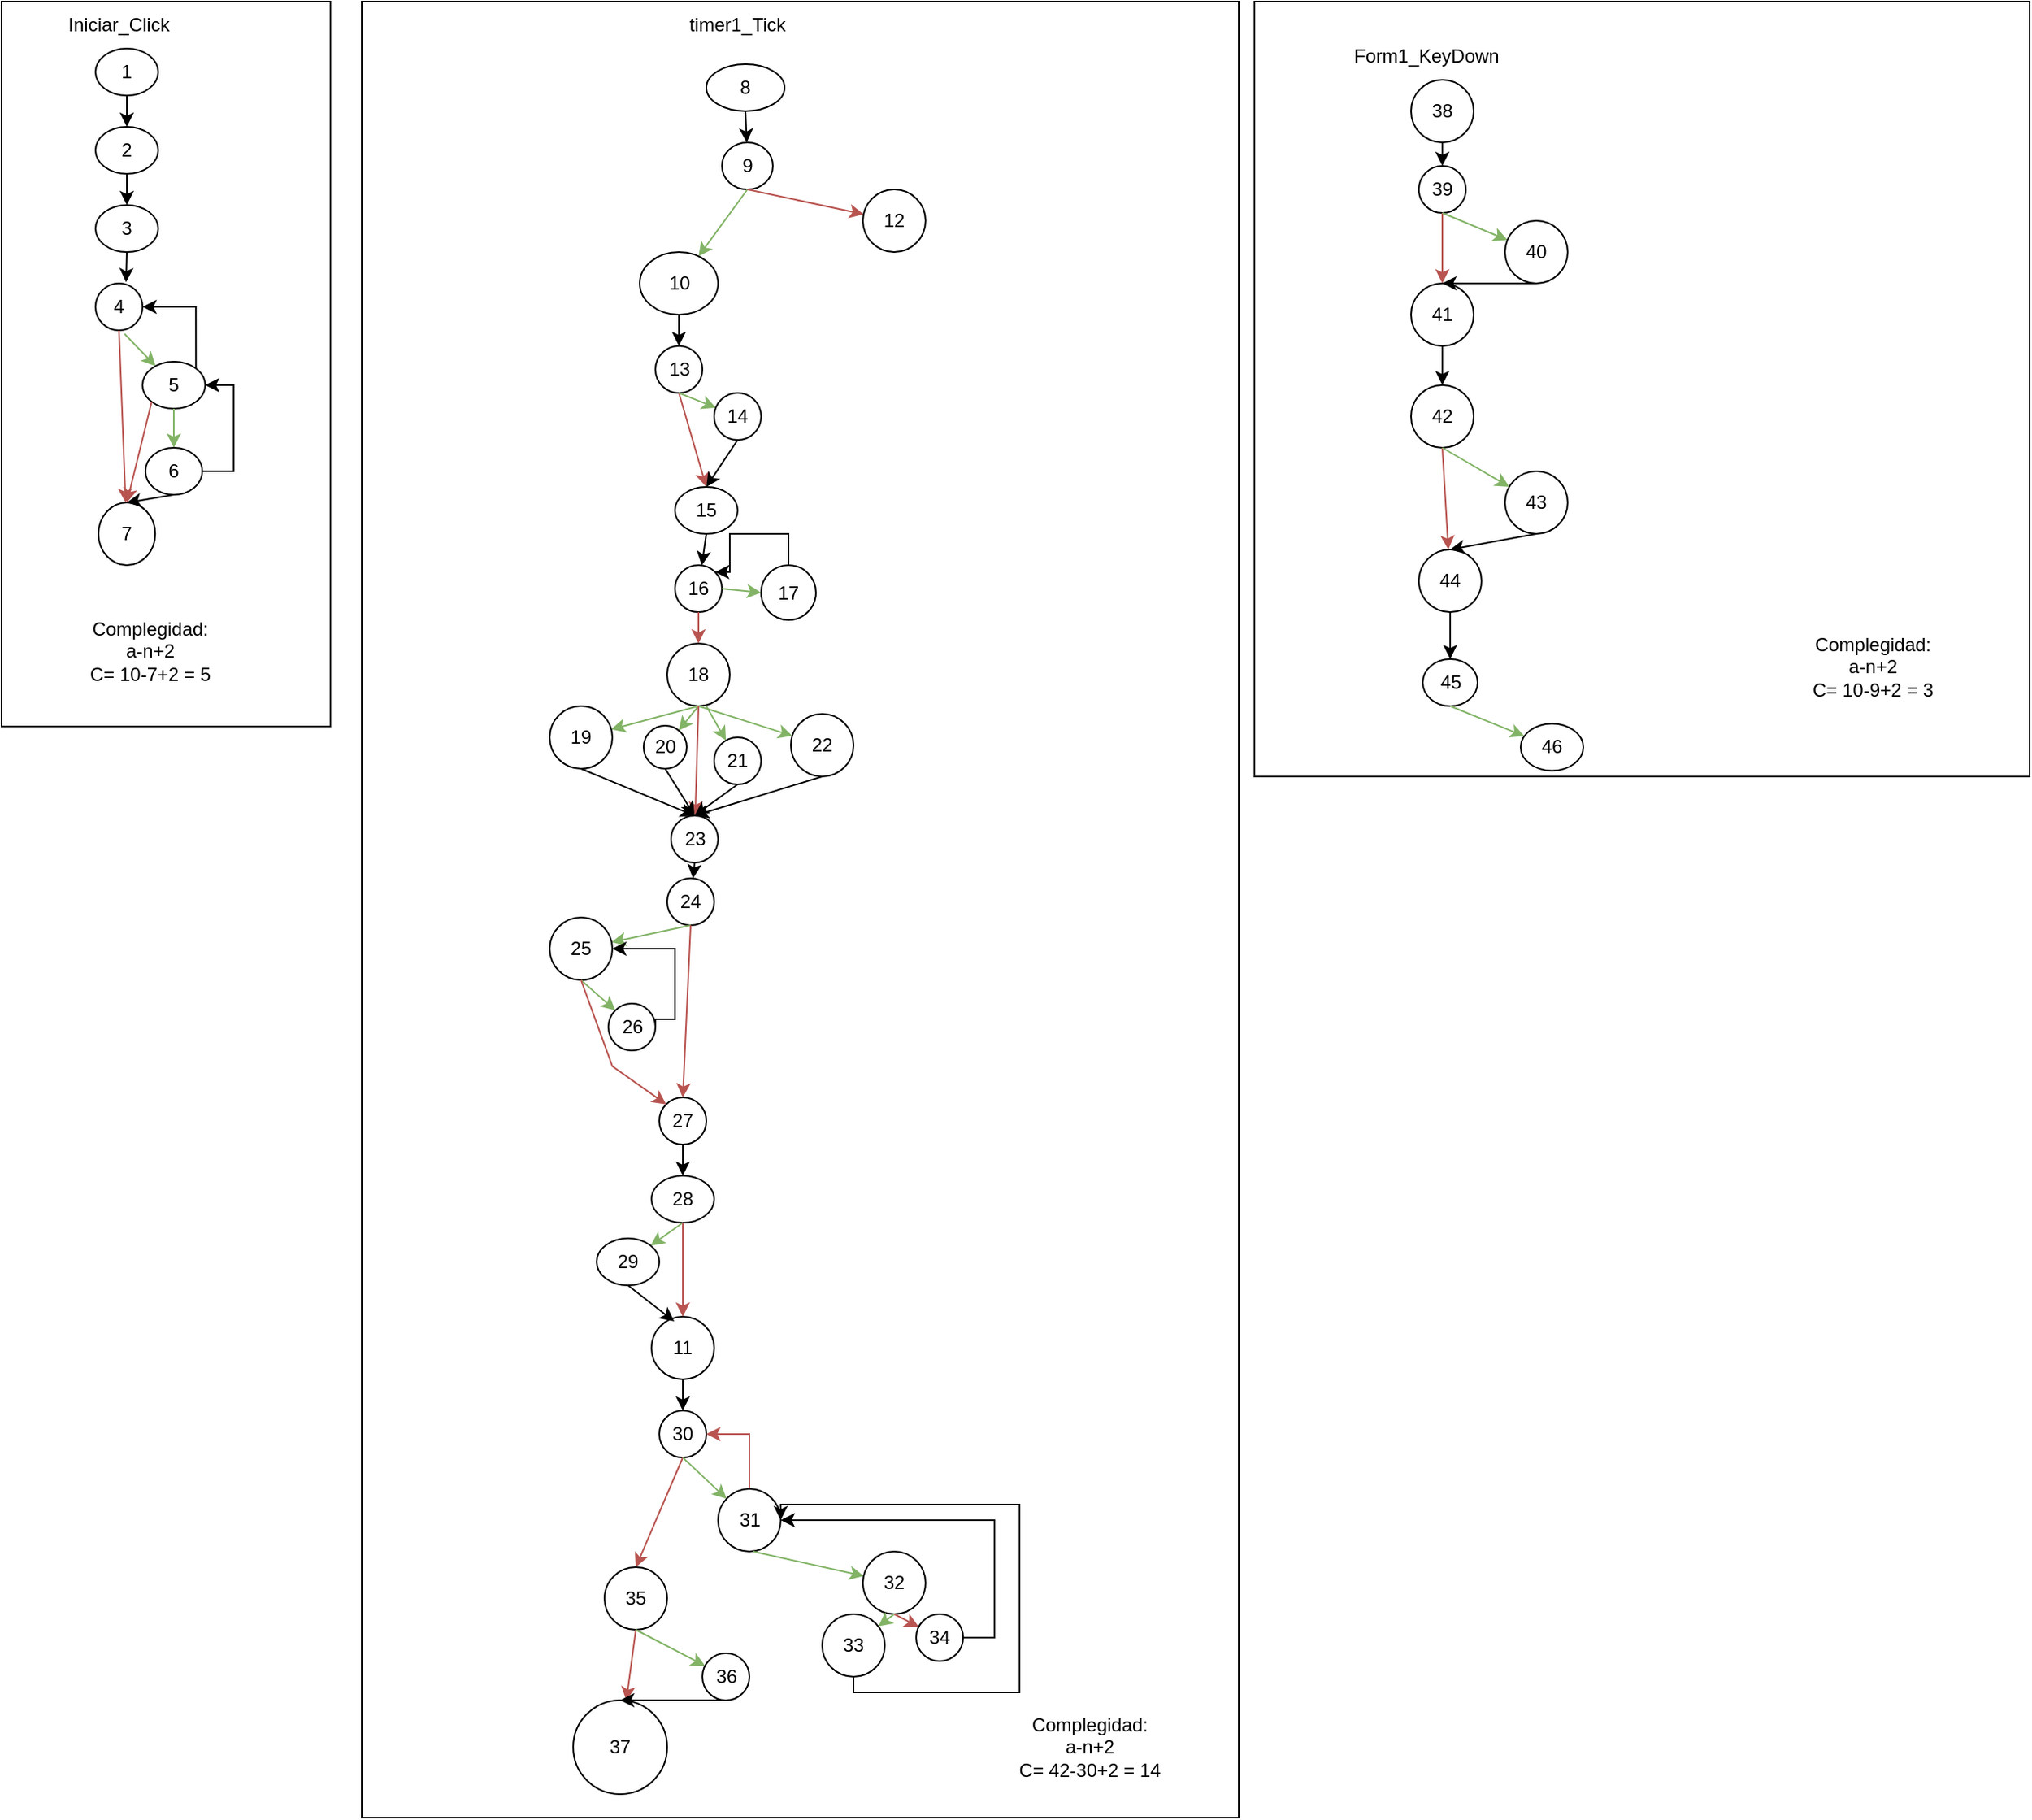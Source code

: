 <mxfile version="20.8.8" type="github">
  <diagram id="sOeS8DgzQ2jSGFCMxUWe" name="Página-1">
    <mxGraphModel dx="1206" dy="657" grid="1" gridSize="10" guides="1" tooltips="1" connect="1" arrows="1" fold="1" page="1" pageScale="1" pageWidth="827" pageHeight="1169" math="0" shadow="0">
      <root>
        <mxCell id="0" />
        <mxCell id="1" parent="0" />
        <mxCell id="oOxbEUBOLgcqu0SfMGmF-7" value="" style="rounded=0;whiteSpace=wrap;html=1;" vertex="1" parent="1">
          <mxGeometry width="210" height="463" as="geometry" />
        </mxCell>
        <mxCell id="oOxbEUBOLgcqu0SfMGmF-3" value="" style="rounded=0;whiteSpace=wrap;html=1;" vertex="1" parent="1">
          <mxGeometry x="230" width="560" height="1160" as="geometry" />
        </mxCell>
        <mxCell id="oOxbEUBOLgcqu0SfMGmF-1" value="" style="whiteSpace=wrap;html=1;aspect=fixed;" vertex="1" parent="1">
          <mxGeometry x="800" width="495" height="495" as="geometry" />
        </mxCell>
        <mxCell id="T_DszcgmYU0aFU_YQR63-1" value="1" style="ellipse;whiteSpace=wrap;html=1;" parent="1" vertex="1">
          <mxGeometry x="60" y="30" width="40" height="30" as="geometry" />
        </mxCell>
        <mxCell id="T_DszcgmYU0aFU_YQR63-2" value="" style="endArrow=classic;html=1;rounded=0;exitX=0.5;exitY=1;exitDx=0;exitDy=0;" parent="1" source="T_DszcgmYU0aFU_YQR63-1" target="T_DszcgmYU0aFU_YQR63-3" edge="1">
          <mxGeometry width="50" height="50" relative="1" as="geometry">
            <mxPoint x="100" y="420" as="sourcePoint" />
            <mxPoint x="110" y="170" as="targetPoint" />
          </mxGeometry>
        </mxCell>
        <mxCell id="T_DszcgmYU0aFU_YQR63-3" value="2" style="ellipse;whiteSpace=wrap;html=1;" parent="1" vertex="1">
          <mxGeometry x="60" y="80" width="40" height="30" as="geometry" />
        </mxCell>
        <mxCell id="T_DszcgmYU0aFU_YQR63-4" value="" style="endArrow=classic;html=1;rounded=0;exitX=0.5;exitY=1;exitDx=0;exitDy=0;" parent="1" source="T_DszcgmYU0aFU_YQR63-3" target="T_DszcgmYU0aFU_YQR63-5" edge="1">
          <mxGeometry width="50" height="50" relative="1" as="geometry">
            <mxPoint x="100" y="420" as="sourcePoint" />
            <mxPoint x="110" y="260" as="targetPoint" />
          </mxGeometry>
        </mxCell>
        <mxCell id="T_DszcgmYU0aFU_YQR63-5" value="3" style="ellipse;whiteSpace=wrap;html=1;" parent="1" vertex="1">
          <mxGeometry x="60" y="130" width="40" height="30" as="geometry" />
        </mxCell>
        <mxCell id="T_DszcgmYU0aFU_YQR63-6" value="" style="endArrow=classic;html=1;rounded=0;exitX=0.5;exitY=1;exitDx=0;exitDy=0;entryX=0.65;entryY=-0.025;entryDx=0;entryDy=0;entryPerimeter=0;" parent="1" source="T_DszcgmYU0aFU_YQR63-5" target="T_DszcgmYU0aFU_YQR63-9" edge="1">
          <mxGeometry width="50" height="50" relative="1" as="geometry">
            <mxPoint x="100" y="420" as="sourcePoint" />
            <mxPoint x="85.166" y="260.09" as="targetPoint" />
          </mxGeometry>
        </mxCell>
        <mxCell id="T_DszcgmYU0aFU_YQR63-9" value="4" style="ellipse;whiteSpace=wrap;html=1;" parent="1" vertex="1">
          <mxGeometry x="60" y="180" width="30" height="30" as="geometry" />
        </mxCell>
        <mxCell id="T_DszcgmYU0aFU_YQR63-10" value="" style="endArrow=classic;html=1;rounded=0;exitX=0.5;exitY=1;exitDx=0;exitDy=0;fillColor=#f8cecc;strokeColor=#b85450;" parent="1" source="T_DszcgmYU0aFU_YQR63-9" target="T_DszcgmYU0aFU_YQR63-17" edge="1">
          <mxGeometry width="50" height="50" relative="1" as="geometry">
            <mxPoint x="100" y="350" as="sourcePoint" />
            <mxPoint x="60" y="390" as="targetPoint" />
          </mxGeometry>
        </mxCell>
        <mxCell id="T_DszcgmYU0aFU_YQR63-11" value="" style="endArrow=classic;html=1;rounded=0;exitX=0.617;exitY=1.075;exitDx=0;exitDy=0;exitPerimeter=0;fillColor=#d5e8d4;strokeColor=#82b366;" parent="1" source="T_DszcgmYU0aFU_YQR63-9" target="T_DszcgmYU0aFU_YQR63-12" edge="1">
          <mxGeometry width="50" height="50" relative="1" as="geometry">
            <mxPoint x="100" y="350" as="sourcePoint" />
            <mxPoint x="110" y="310" as="targetPoint" />
          </mxGeometry>
        </mxCell>
        <mxCell id="T_DszcgmYU0aFU_YQR63-14" style="edgeStyle=orthogonalEdgeStyle;rounded=0;orthogonalLoop=1;jettySize=auto;html=1;exitX=1;exitY=0;exitDx=0;exitDy=0;entryX=1;entryY=0.5;entryDx=0;entryDy=0;" parent="1" source="T_DszcgmYU0aFU_YQR63-12" target="T_DszcgmYU0aFU_YQR63-9" edge="1">
          <mxGeometry relative="1" as="geometry" />
        </mxCell>
        <mxCell id="T_DszcgmYU0aFU_YQR63-12" value="5" style="ellipse;whiteSpace=wrap;html=1;" parent="1" vertex="1">
          <mxGeometry x="90" y="230" width="40" height="30" as="geometry" />
        </mxCell>
        <mxCell id="T_DszcgmYU0aFU_YQR63-15" value="" style="endArrow=classic;html=1;rounded=0;exitX=0.5;exitY=1;exitDx=0;exitDy=0;fillColor=#d5e8d4;strokeColor=#82b366;" parent="1" source="T_DszcgmYU0aFU_YQR63-12" target="T_DszcgmYU0aFU_YQR63-16" edge="1">
          <mxGeometry width="50" height="50" relative="1" as="geometry">
            <mxPoint x="100" y="350" as="sourcePoint" />
            <mxPoint x="115" y="360" as="targetPoint" />
          </mxGeometry>
        </mxCell>
        <mxCell id="T_DszcgmYU0aFU_YQR63-19" style="edgeStyle=orthogonalEdgeStyle;rounded=0;orthogonalLoop=1;jettySize=auto;html=1;exitX=1;exitY=0.5;exitDx=0;exitDy=0;entryX=1;entryY=0.5;entryDx=0;entryDy=0;" parent="1" source="T_DszcgmYU0aFU_YQR63-16" target="T_DszcgmYU0aFU_YQR63-12" edge="1">
          <mxGeometry relative="1" as="geometry" />
        </mxCell>
        <mxCell id="T_DszcgmYU0aFU_YQR63-16" value="6" style="ellipse;whiteSpace=wrap;html=1;" parent="1" vertex="1">
          <mxGeometry x="91.88" y="285" width="36.25" height="30" as="geometry" />
        </mxCell>
        <mxCell id="T_DszcgmYU0aFU_YQR63-17" value="7" style="ellipse;whiteSpace=wrap;html=1;" parent="1" vertex="1">
          <mxGeometry x="61.88" y="320" width="36.25" height="40" as="geometry" />
        </mxCell>
        <mxCell id="T_DszcgmYU0aFU_YQR63-18" value="" style="endArrow=classic;html=1;rounded=0;exitX=0.5;exitY=1;exitDx=0;exitDy=0;entryX=0.5;entryY=0;entryDx=0;entryDy=0;" parent="1" source="T_DszcgmYU0aFU_YQR63-16" target="T_DszcgmYU0aFU_YQR63-17" edge="1">
          <mxGeometry width="50" height="50" relative="1" as="geometry">
            <mxPoint x="100" y="350" as="sourcePoint" />
            <mxPoint x="150" y="300" as="targetPoint" />
          </mxGeometry>
        </mxCell>
        <mxCell id="T_DszcgmYU0aFU_YQR63-20" value="" style="endArrow=classic;html=1;rounded=0;exitX=0;exitY=1;exitDx=0;exitDy=0;entryX=0.5;entryY=0;entryDx=0;entryDy=0;fillColor=#f8cecc;strokeColor=#b85450;" parent="1" source="T_DszcgmYU0aFU_YQR63-12" target="T_DszcgmYU0aFU_YQR63-17" edge="1">
          <mxGeometry width="50" height="50" relative="1" as="geometry">
            <mxPoint x="100" y="350" as="sourcePoint" />
            <mxPoint x="150" y="300" as="targetPoint" />
          </mxGeometry>
        </mxCell>
        <mxCell id="T_DszcgmYU0aFU_YQR63-21" value="8" style="ellipse;whiteSpace=wrap;html=1;" parent="1" vertex="1">
          <mxGeometry x="450" y="40" width="50" height="30" as="geometry" />
        </mxCell>
        <mxCell id="T_DszcgmYU0aFU_YQR63-23" value="" style="endArrow=classic;html=1;rounded=0;exitX=0.5;exitY=1;exitDx=0;exitDy=0;" parent="1" source="T_DszcgmYU0aFU_YQR63-21" target="T_DszcgmYU0aFU_YQR63-24" edge="1">
          <mxGeometry width="50" height="50" relative="1" as="geometry">
            <mxPoint x="540" y="300" as="sourcePoint" />
            <mxPoint x="475" y="120" as="targetPoint" />
          </mxGeometry>
        </mxCell>
        <mxCell id="T_DszcgmYU0aFU_YQR63-24" value="9" style="ellipse;whiteSpace=wrap;html=1;" parent="1" vertex="1">
          <mxGeometry x="460" y="90" width="32.5" height="30" as="geometry" />
        </mxCell>
        <mxCell id="T_DszcgmYU0aFU_YQR63-25" value="" style="endArrow=classic;html=1;rounded=0;exitX=0.5;exitY=1;exitDx=0;exitDy=0;fillColor=#d5e8d4;strokeColor=#82b366;" parent="1" source="T_DszcgmYU0aFU_YQR63-24" target="T_DszcgmYU0aFU_YQR63-26" edge="1">
          <mxGeometry width="50" height="50" relative="1" as="geometry">
            <mxPoint x="540" y="300" as="sourcePoint" />
            <mxPoint x="440" y="140" as="targetPoint" />
          </mxGeometry>
        </mxCell>
        <mxCell id="T_DszcgmYU0aFU_YQR63-26" value="10" style="ellipse;whiteSpace=wrap;html=1;" parent="1" vertex="1">
          <mxGeometry x="407.5" y="160" width="50" height="40" as="geometry" />
        </mxCell>
        <mxCell id="T_DszcgmYU0aFU_YQR63-28" value="" style="endArrow=classic;html=1;rounded=0;exitX=0.5;exitY=1;exitDx=0;exitDy=0;fillColor=#f8cecc;strokeColor=#b85450;" parent="1" source="T_DszcgmYU0aFU_YQR63-24" target="T_DszcgmYU0aFU_YQR63-29" edge="1">
          <mxGeometry width="50" height="50" relative="1" as="geometry">
            <mxPoint x="470" y="120" as="sourcePoint" />
            <mxPoint x="500" y="150" as="targetPoint" />
          </mxGeometry>
        </mxCell>
        <mxCell id="T_DszcgmYU0aFU_YQR63-29" value="12" style="ellipse;whiteSpace=wrap;html=1;" parent="1" vertex="1">
          <mxGeometry x="550" y="120" width="40" height="40" as="geometry" />
        </mxCell>
        <mxCell id="T_DszcgmYU0aFU_YQR63-31" value="11" style="ellipse;whiteSpace=wrap;html=1;" parent="1" vertex="1">
          <mxGeometry x="415" y="840" width="40" height="40" as="geometry" />
        </mxCell>
        <mxCell id="T_DszcgmYU0aFU_YQR63-32" value="Iniciar_Click" style="text;html=1;strokeColor=none;fillColor=none;align=center;verticalAlign=middle;whiteSpace=wrap;rounded=0;" parent="1" vertex="1">
          <mxGeometry x="45" width="60" height="30" as="geometry" />
        </mxCell>
        <mxCell id="T_DszcgmYU0aFU_YQR63-33" value="timer1_Tick" style="text;html=1;strokeColor=none;fillColor=none;align=center;verticalAlign=middle;whiteSpace=wrap;rounded=0;" parent="1" vertex="1">
          <mxGeometry x="440" width="60" height="30" as="geometry" />
        </mxCell>
        <mxCell id="T_DszcgmYU0aFU_YQR63-34" value="Form1_KeyDown" style="text;html=1;strokeColor=none;fillColor=none;align=center;verticalAlign=middle;whiteSpace=wrap;rounded=0;" parent="1" vertex="1">
          <mxGeometry x="880" y="20" width="60" height="30" as="geometry" />
        </mxCell>
        <mxCell id="T_DszcgmYU0aFU_YQR63-35" value="" style="endArrow=classic;html=1;rounded=0;exitX=0.5;exitY=1;exitDx=0;exitDy=0;" parent="1" source="T_DszcgmYU0aFU_YQR63-26" target="T_DszcgmYU0aFU_YQR63-36" edge="1">
          <mxGeometry width="50" height="50" relative="1" as="geometry">
            <mxPoint x="540" y="300" as="sourcePoint" />
            <mxPoint x="433" y="240" as="targetPoint" />
          </mxGeometry>
        </mxCell>
        <mxCell id="T_DszcgmYU0aFU_YQR63-36" value="13" style="ellipse;whiteSpace=wrap;html=1;aspect=fixed;" parent="1" vertex="1">
          <mxGeometry x="417.5" y="220" width="30" height="30" as="geometry" />
        </mxCell>
        <mxCell id="T_DszcgmYU0aFU_YQR63-37" value="" style="endArrow=classic;html=1;rounded=0;exitX=0.5;exitY=1;exitDx=0;exitDy=0;entryX=0.5;entryY=0;entryDx=0;entryDy=0;fillColor=#f8cecc;strokeColor=#b85450;" parent="1" source="T_DszcgmYU0aFU_YQR63-36" target="T_DszcgmYU0aFU_YQR63-40" edge="1">
          <mxGeometry width="50" height="50" relative="1" as="geometry">
            <mxPoint x="540" y="300" as="sourcePoint" />
            <mxPoint x="433" y="300" as="targetPoint" />
          </mxGeometry>
        </mxCell>
        <mxCell id="T_DszcgmYU0aFU_YQR63-38" value="" style="endArrow=classic;html=1;rounded=0;exitX=0.5;exitY=1;exitDx=0;exitDy=0;fillColor=#d5e8d4;strokeColor=#82b366;" parent="1" source="T_DszcgmYU0aFU_YQR63-36" target="T_DszcgmYU0aFU_YQR63-39" edge="1">
          <mxGeometry width="50" height="50" relative="1" as="geometry">
            <mxPoint x="540" y="300" as="sourcePoint" />
            <mxPoint x="470" y="270" as="targetPoint" />
          </mxGeometry>
        </mxCell>
        <mxCell id="T_DszcgmYU0aFU_YQR63-39" value="14" style="ellipse;whiteSpace=wrap;html=1;aspect=fixed;" parent="1" vertex="1">
          <mxGeometry x="455" y="250" width="30" height="30" as="geometry" />
        </mxCell>
        <mxCell id="T_DszcgmYU0aFU_YQR63-40" value="15&lt;br&gt;" style="ellipse;whiteSpace=wrap;html=1;" parent="1" vertex="1">
          <mxGeometry x="430" y="310" width="40" height="30" as="geometry" />
        </mxCell>
        <mxCell id="T_DszcgmYU0aFU_YQR63-41" value="" style="endArrow=classic;html=1;rounded=0;exitX=0.5;exitY=1;exitDx=0;exitDy=0;entryX=0.5;entryY=0;entryDx=0;entryDy=0;" parent="1" source="T_DszcgmYU0aFU_YQR63-39" target="T_DszcgmYU0aFU_YQR63-40" edge="1">
          <mxGeometry width="50" height="50" relative="1" as="geometry">
            <mxPoint x="540" y="290" as="sourcePoint" />
            <mxPoint x="590" y="240" as="targetPoint" />
          </mxGeometry>
        </mxCell>
        <mxCell id="T_DszcgmYU0aFU_YQR63-42" value="" style="endArrow=classic;html=1;rounded=0;exitX=0.5;exitY=1;exitDx=0;exitDy=0;" parent="1" source="T_DszcgmYU0aFU_YQR63-40" target="T_DszcgmYU0aFU_YQR63-43" edge="1">
          <mxGeometry width="50" height="50" relative="1" as="geometry">
            <mxPoint x="540" y="290" as="sourcePoint" />
            <mxPoint x="450" y="360" as="targetPoint" />
          </mxGeometry>
        </mxCell>
        <mxCell id="T_DszcgmYU0aFU_YQR63-43" value="16" style="ellipse;whiteSpace=wrap;html=1;aspect=fixed;" parent="1" vertex="1">
          <mxGeometry x="430" y="360" width="30" height="30" as="geometry" />
        </mxCell>
        <mxCell id="T_DszcgmYU0aFU_YQR63-46" style="edgeStyle=orthogonalEdgeStyle;rounded=0;orthogonalLoop=1;jettySize=auto;html=1;exitX=0.5;exitY=0;exitDx=0;exitDy=0;entryX=1;entryY=0;entryDx=0;entryDy=0;" parent="1" source="T_DszcgmYU0aFU_YQR63-44" target="T_DszcgmYU0aFU_YQR63-43" edge="1">
          <mxGeometry relative="1" as="geometry" />
        </mxCell>
        <mxCell id="T_DszcgmYU0aFU_YQR63-44" value="17&lt;br&gt;" style="ellipse;whiteSpace=wrap;html=1;aspect=fixed;" parent="1" vertex="1">
          <mxGeometry x="485" y="360" width="35" height="35" as="geometry" />
        </mxCell>
        <mxCell id="T_DszcgmYU0aFU_YQR63-45" value="" style="endArrow=classic;html=1;rounded=0;exitX=1;exitY=0.5;exitDx=0;exitDy=0;entryX=0;entryY=0.5;entryDx=0;entryDy=0;fillColor=#d5e8d4;strokeColor=#82b366;" parent="1" source="T_DszcgmYU0aFU_YQR63-43" target="T_DszcgmYU0aFU_YQR63-44" edge="1">
          <mxGeometry width="50" height="50" relative="1" as="geometry">
            <mxPoint x="540" y="280" as="sourcePoint" />
            <mxPoint x="590" y="230" as="targetPoint" />
          </mxGeometry>
        </mxCell>
        <mxCell id="T_DszcgmYU0aFU_YQR63-47" value="18&lt;br&gt;" style="ellipse;whiteSpace=wrap;html=1;aspect=fixed;" parent="1" vertex="1">
          <mxGeometry x="425" y="410" width="40" height="40" as="geometry" />
        </mxCell>
        <mxCell id="T_DszcgmYU0aFU_YQR63-48" value="" style="endArrow=classic;html=1;rounded=0;exitX=0.5;exitY=1;exitDx=0;exitDy=0;entryX=0.5;entryY=0;entryDx=0;entryDy=0;fillColor=#f8cecc;strokeColor=#b85450;" parent="1" source="T_DszcgmYU0aFU_YQR63-43" target="T_DszcgmYU0aFU_YQR63-47" edge="1">
          <mxGeometry width="50" height="50" relative="1" as="geometry">
            <mxPoint x="540" y="280" as="sourcePoint" />
            <mxPoint x="590" y="230" as="targetPoint" />
          </mxGeometry>
        </mxCell>
        <mxCell id="T_DszcgmYU0aFU_YQR63-49" value="" style="endArrow=classic;html=1;rounded=0;exitX=0.5;exitY=1;exitDx=0;exitDy=0;fillColor=#d5e8d4;strokeColor=#82b366;" parent="1" source="T_DszcgmYU0aFU_YQR63-47" target="T_DszcgmYU0aFU_YQR63-50" edge="1">
          <mxGeometry width="50" height="50" relative="1" as="geometry">
            <mxPoint x="540" y="390" as="sourcePoint" />
            <mxPoint x="390" y="470" as="targetPoint" />
          </mxGeometry>
        </mxCell>
        <mxCell id="T_DszcgmYU0aFU_YQR63-50" value="19" style="ellipse;whiteSpace=wrap;html=1;aspect=fixed;" parent="1" vertex="1">
          <mxGeometry x="350" y="450" width="40" height="40" as="geometry" />
        </mxCell>
        <mxCell id="T_DszcgmYU0aFU_YQR63-51" value="" style="endArrow=classic;html=1;rounded=0;exitX=0.5;exitY=1;exitDx=0;exitDy=0;fillColor=#d5e8d4;strokeColor=#82b366;" parent="1" source="T_DszcgmYU0aFU_YQR63-47" target="T_DszcgmYU0aFU_YQR63-52" edge="1">
          <mxGeometry width="50" height="50" relative="1" as="geometry">
            <mxPoint x="540" y="390" as="sourcePoint" />
            <mxPoint x="440" y="470" as="targetPoint" />
          </mxGeometry>
        </mxCell>
        <mxCell id="T_DszcgmYU0aFU_YQR63-52" value="20" style="ellipse;whiteSpace=wrap;html=1;aspect=fixed;" parent="1" vertex="1">
          <mxGeometry x="410" y="462.5" width="27.5" height="27.5" as="geometry" />
        </mxCell>
        <mxCell id="T_DszcgmYU0aFU_YQR63-53" value="" style="endArrow=classic;html=1;rounded=0;fillColor=#d5e8d4;strokeColor=#82b366;" parent="1" target="T_DszcgmYU0aFU_YQR63-54" edge="1">
          <mxGeometry width="50" height="50" relative="1" as="geometry">
            <mxPoint x="450" y="450" as="sourcePoint" />
            <mxPoint x="490" y="470" as="targetPoint" />
          </mxGeometry>
        </mxCell>
        <mxCell id="T_DszcgmYU0aFU_YQR63-54" value="21" style="ellipse;whiteSpace=wrap;html=1;aspect=fixed;" parent="1" vertex="1">
          <mxGeometry x="455" y="470" width="30" height="30" as="geometry" />
        </mxCell>
        <mxCell id="T_DszcgmYU0aFU_YQR63-55" value="" style="endArrow=classic;html=1;rounded=0;exitX=0.5;exitY=1;exitDx=0;exitDy=0;fillColor=#d5e8d4;strokeColor=#82b366;" parent="1" source="T_DszcgmYU0aFU_YQR63-47" target="T_DszcgmYU0aFU_YQR63-56" edge="1">
          <mxGeometry width="50" height="50" relative="1" as="geometry">
            <mxPoint x="540" y="390" as="sourcePoint" />
            <mxPoint x="540" y="460" as="targetPoint" />
          </mxGeometry>
        </mxCell>
        <mxCell id="T_DszcgmYU0aFU_YQR63-56" value="22" style="ellipse;whiteSpace=wrap;html=1;aspect=fixed;" parent="1" vertex="1">
          <mxGeometry x="504" y="455" width="40" height="40" as="geometry" />
        </mxCell>
        <mxCell id="T_DszcgmYU0aFU_YQR63-57" value="" style="endArrow=classic;html=1;rounded=0;exitX=0.5;exitY=1;exitDx=0;exitDy=0;fillColor=#f8cecc;strokeColor=#b85450;" parent="1" source="T_DszcgmYU0aFU_YQR63-47" target="T_DszcgmYU0aFU_YQR63-58" edge="1">
          <mxGeometry width="50" height="50" relative="1" as="geometry">
            <mxPoint x="540" y="390" as="sourcePoint" />
            <mxPoint x="445" y="540" as="targetPoint" />
          </mxGeometry>
        </mxCell>
        <mxCell id="T_DszcgmYU0aFU_YQR63-58" value="23" style="ellipse;whiteSpace=wrap;html=1;aspect=fixed;" parent="1" vertex="1">
          <mxGeometry x="427.5" y="520" width="30" height="30" as="geometry" />
        </mxCell>
        <mxCell id="T_DszcgmYU0aFU_YQR63-59" value="" style="endArrow=classic;html=1;rounded=0;exitX=0.5;exitY=1;exitDx=0;exitDy=0;entryX=0.5;entryY=0;entryDx=0;entryDy=0;" parent="1" source="T_DszcgmYU0aFU_YQR63-50" target="T_DszcgmYU0aFU_YQR63-58" edge="1">
          <mxGeometry width="50" height="50" relative="1" as="geometry">
            <mxPoint x="540" y="390" as="sourcePoint" />
            <mxPoint x="590" y="340" as="targetPoint" />
          </mxGeometry>
        </mxCell>
        <mxCell id="T_DszcgmYU0aFU_YQR63-60" value="" style="endArrow=classic;html=1;rounded=0;exitX=0.5;exitY=1;exitDx=0;exitDy=0;entryX=0.5;entryY=0;entryDx=0;entryDy=0;" parent="1" source="T_DszcgmYU0aFU_YQR63-52" target="T_DszcgmYU0aFU_YQR63-58" edge="1">
          <mxGeometry width="50" height="50" relative="1" as="geometry">
            <mxPoint x="540" y="390" as="sourcePoint" />
            <mxPoint x="590" y="340" as="targetPoint" />
          </mxGeometry>
        </mxCell>
        <mxCell id="T_DszcgmYU0aFU_YQR63-61" value="" style="endArrow=classic;html=1;rounded=0;exitX=0.5;exitY=1;exitDx=0;exitDy=0;entryX=0.5;entryY=0;entryDx=0;entryDy=0;" parent="1" source="T_DszcgmYU0aFU_YQR63-54" target="T_DszcgmYU0aFU_YQR63-58" edge="1">
          <mxGeometry width="50" height="50" relative="1" as="geometry">
            <mxPoint x="540" y="390" as="sourcePoint" />
            <mxPoint x="590" y="340" as="targetPoint" />
          </mxGeometry>
        </mxCell>
        <mxCell id="T_DszcgmYU0aFU_YQR63-62" value="" style="endArrow=classic;html=1;rounded=0;exitX=0.5;exitY=1;exitDx=0;exitDy=0;entryX=0.5;entryY=0;entryDx=0;entryDy=0;" parent="1" source="T_DszcgmYU0aFU_YQR63-56" target="T_DszcgmYU0aFU_YQR63-58" edge="1">
          <mxGeometry width="50" height="50" relative="1" as="geometry">
            <mxPoint x="540" y="390" as="sourcePoint" />
            <mxPoint x="590" y="340" as="targetPoint" />
          </mxGeometry>
        </mxCell>
        <mxCell id="T_DszcgmYU0aFU_YQR63-63" value="" style="endArrow=classic;html=1;rounded=0;exitX=0.5;exitY=1;exitDx=0;exitDy=0;" parent="1" source="T_DszcgmYU0aFU_YQR63-58" target="T_DszcgmYU0aFU_YQR63-64" edge="1">
          <mxGeometry width="50" height="50" relative="1" as="geometry">
            <mxPoint x="540" y="390" as="sourcePoint" />
            <mxPoint x="443" y="570" as="targetPoint" />
          </mxGeometry>
        </mxCell>
        <mxCell id="T_DszcgmYU0aFU_YQR63-64" value="24" style="ellipse;whiteSpace=wrap;html=1;aspect=fixed;" parent="1" vertex="1">
          <mxGeometry x="425" y="560" width="30" height="30" as="geometry" />
        </mxCell>
        <mxCell id="T_DszcgmYU0aFU_YQR63-65" value="" style="endArrow=classic;html=1;rounded=0;exitX=0.5;exitY=1;exitDx=0;exitDy=0;fillColor=#d5e8d4;strokeColor=#82b366;" parent="1" source="T_DszcgmYU0aFU_YQR63-64" target="T_DszcgmYU0aFU_YQR63-67" edge="1">
          <mxGeometry width="50" height="50" relative="1" as="geometry">
            <mxPoint x="540" y="390" as="sourcePoint" />
            <mxPoint x="390" y="600" as="targetPoint" />
          </mxGeometry>
        </mxCell>
        <mxCell id="T_DszcgmYU0aFU_YQR63-66" value="" style="endArrow=classic;html=1;rounded=0;exitX=0.5;exitY=1;exitDx=0;exitDy=0;entryX=0.5;entryY=0;entryDx=0;entryDy=0;fillColor=#f8cecc;strokeColor=#b85450;" parent="1" source="T_DszcgmYU0aFU_YQR63-64" target="T_DszcgmYU0aFU_YQR63-71" edge="1">
          <mxGeometry width="50" height="50" relative="1" as="geometry">
            <mxPoint x="540" y="390" as="sourcePoint" />
            <mxPoint x="460" y="680" as="targetPoint" />
          </mxGeometry>
        </mxCell>
        <mxCell id="T_DszcgmYU0aFU_YQR63-67" value="25" style="ellipse;whiteSpace=wrap;html=1;aspect=fixed;" parent="1" vertex="1">
          <mxGeometry x="350" y="585" width="40" height="40" as="geometry" />
        </mxCell>
        <mxCell id="T_DszcgmYU0aFU_YQR63-70" style="edgeStyle=orthogonalEdgeStyle;rounded=0;orthogonalLoop=1;jettySize=auto;html=1;exitX=1;exitY=0.5;exitDx=0;exitDy=0;entryX=1;entryY=0.5;entryDx=0;entryDy=0;" parent="1" source="T_DszcgmYU0aFU_YQR63-68" target="T_DszcgmYU0aFU_YQR63-67" edge="1">
          <mxGeometry relative="1" as="geometry">
            <Array as="points">
              <mxPoint x="418" y="650" />
              <mxPoint x="430" y="650" />
              <mxPoint x="430" y="605" />
            </Array>
          </mxGeometry>
        </mxCell>
        <mxCell id="T_DszcgmYU0aFU_YQR63-68" value="26" style="ellipse;whiteSpace=wrap;html=1;aspect=fixed;" parent="1" vertex="1">
          <mxGeometry x="387.5" y="640" width="30" height="30" as="geometry" />
        </mxCell>
        <mxCell id="T_DszcgmYU0aFU_YQR63-69" value="" style="endArrow=classic;html=1;rounded=0;exitX=0.5;exitY=1;exitDx=0;exitDy=0;entryX=0;entryY=0;entryDx=0;entryDy=0;fillColor=#d5e8d4;strokeColor=#82b366;" parent="1" source="T_DszcgmYU0aFU_YQR63-67" target="T_DszcgmYU0aFU_YQR63-68" edge="1">
          <mxGeometry width="50" height="50" relative="1" as="geometry">
            <mxPoint x="540" y="390" as="sourcePoint" />
            <mxPoint x="590" y="340" as="targetPoint" />
          </mxGeometry>
        </mxCell>
        <mxCell id="T_DszcgmYU0aFU_YQR63-71" value="27&lt;br&gt;" style="ellipse;whiteSpace=wrap;html=1;aspect=fixed;" parent="1" vertex="1">
          <mxGeometry x="420" y="700" width="30" height="30" as="geometry" />
        </mxCell>
        <mxCell id="T_DszcgmYU0aFU_YQR63-73" value="" style="endArrow=classic;html=1;rounded=0;exitX=0.5;exitY=1;exitDx=0;exitDy=0;entryX=0;entryY=0;entryDx=0;entryDy=0;fillColor=#f8cecc;strokeColor=#b85450;" parent="1" source="T_DszcgmYU0aFU_YQR63-67" target="T_DszcgmYU0aFU_YQR63-71" edge="1">
          <mxGeometry width="50" height="50" relative="1" as="geometry">
            <mxPoint x="540" y="740" as="sourcePoint" />
            <mxPoint x="420" y="730" as="targetPoint" />
            <Array as="points">
              <mxPoint x="390" y="680" />
            </Array>
          </mxGeometry>
        </mxCell>
        <mxCell id="T_DszcgmYU0aFU_YQR63-74" value="28" style="ellipse;whiteSpace=wrap;html=1;" parent="1" vertex="1">
          <mxGeometry x="415" y="750" width="40" height="30" as="geometry" />
        </mxCell>
        <mxCell id="T_DszcgmYU0aFU_YQR63-75" value="" style="endArrow=classic;html=1;rounded=0;exitX=0.5;exitY=1;exitDx=0;exitDy=0;entryX=0.5;entryY=0;entryDx=0;entryDy=0;" parent="1" source="T_DszcgmYU0aFU_YQR63-71" target="T_DszcgmYU0aFU_YQR63-74" edge="1">
          <mxGeometry width="50" height="50" relative="1" as="geometry">
            <mxPoint x="170" y="620" as="sourcePoint" />
            <mxPoint x="220" y="570" as="targetPoint" />
          </mxGeometry>
        </mxCell>
        <mxCell id="T_DszcgmYU0aFU_YQR63-76" value="" style="endArrow=classic;html=1;rounded=0;exitX=0.5;exitY=1;exitDx=0;exitDy=0;fillColor=#d5e8d4;strokeColor=#82b366;" parent="1" source="T_DszcgmYU0aFU_YQR63-74" target="T_DszcgmYU0aFU_YQR63-77" edge="1">
          <mxGeometry width="50" height="50" relative="1" as="geometry">
            <mxPoint x="170" y="620" as="sourcePoint" />
            <mxPoint x="410" y="800" as="targetPoint" />
          </mxGeometry>
        </mxCell>
        <mxCell id="T_DszcgmYU0aFU_YQR63-77" value="29" style="ellipse;whiteSpace=wrap;html=1;" parent="1" vertex="1">
          <mxGeometry x="380" y="790" width="40" height="30" as="geometry" />
        </mxCell>
        <mxCell id="T_DszcgmYU0aFU_YQR63-78" value="" style="endArrow=classic;html=1;rounded=0;exitX=0.5;exitY=1;exitDx=0;exitDy=0;entryX=0.5;entryY=0;entryDx=0;entryDy=0;fillColor=#f8cecc;strokeColor=#b85450;" parent="1" source="T_DszcgmYU0aFU_YQR63-74" target="T_DszcgmYU0aFU_YQR63-31" edge="1">
          <mxGeometry width="50" height="50" relative="1" as="geometry">
            <mxPoint x="170" y="620" as="sourcePoint" />
            <mxPoint x="435" y="810" as="targetPoint" />
          </mxGeometry>
        </mxCell>
        <mxCell id="T_DszcgmYU0aFU_YQR63-79" value="" style="endArrow=classic;html=1;rounded=0;exitX=0.5;exitY=1;exitDx=0;exitDy=0;entryX=0.363;entryY=0.075;entryDx=0;entryDy=0;entryPerimeter=0;" parent="1" source="T_DszcgmYU0aFU_YQR63-77" target="T_DszcgmYU0aFU_YQR63-31" edge="1">
          <mxGeometry width="50" height="50" relative="1" as="geometry">
            <mxPoint x="170" y="1090" as="sourcePoint" />
            <mxPoint x="220" y="1040" as="targetPoint" />
          </mxGeometry>
        </mxCell>
        <mxCell id="T_DszcgmYU0aFU_YQR63-80" value="" style="endArrow=classic;html=1;rounded=0;exitX=0.5;exitY=1;exitDx=0;exitDy=0;" parent="1" source="T_DszcgmYU0aFU_YQR63-31" target="T_DszcgmYU0aFU_YQR63-81" edge="1">
          <mxGeometry width="50" height="50" relative="1" as="geometry">
            <mxPoint x="170" y="620" as="sourcePoint" />
            <mxPoint x="435" y="920" as="targetPoint" />
          </mxGeometry>
        </mxCell>
        <mxCell id="T_DszcgmYU0aFU_YQR63-81" value="30" style="ellipse;whiteSpace=wrap;html=1;aspect=fixed;" parent="1" vertex="1">
          <mxGeometry x="420" y="900" width="30" height="30" as="geometry" />
        </mxCell>
        <mxCell id="T_DszcgmYU0aFU_YQR63-82" value="" style="endArrow=classic;html=1;rounded=0;exitX=0.5;exitY=1;exitDx=0;exitDy=0;entryX=0.5;entryY=0;entryDx=0;entryDy=0;fillColor=#f8cecc;strokeColor=#b85450;" parent="1" source="T_DszcgmYU0aFU_YQR63-81" target="T_DszcgmYU0aFU_YQR63-96" edge="1">
          <mxGeometry width="50" height="50" relative="1" as="geometry">
            <mxPoint x="170" y="1090" as="sourcePoint" />
            <mxPoint x="430" y="1040" as="targetPoint" />
          </mxGeometry>
        </mxCell>
        <mxCell id="T_DszcgmYU0aFU_YQR63-83" value="" style="endArrow=classic;html=1;rounded=0;exitX=0.5;exitY=1;exitDx=0;exitDy=0;fillColor=#d5e8d4;strokeColor=#82b366;" parent="1" source="T_DszcgmYU0aFU_YQR63-81" target="T_DszcgmYU0aFU_YQR63-84" edge="1">
          <mxGeometry width="50" height="50" relative="1" as="geometry">
            <mxPoint x="170" y="1090" as="sourcePoint" />
            <mxPoint x="480" y="970" as="targetPoint" />
          </mxGeometry>
        </mxCell>
        <mxCell id="T_DszcgmYU0aFU_YQR63-85" style="edgeStyle=orthogonalEdgeStyle;rounded=0;orthogonalLoop=1;jettySize=auto;html=1;exitX=0.5;exitY=0;exitDx=0;exitDy=0;entryX=1;entryY=0.5;entryDx=0;entryDy=0;fillColor=#f8cecc;strokeColor=#b85450;" parent="1" source="T_DszcgmYU0aFU_YQR63-84" target="T_DszcgmYU0aFU_YQR63-81" edge="1">
          <mxGeometry relative="1" as="geometry" />
        </mxCell>
        <mxCell id="T_DszcgmYU0aFU_YQR63-84" value="31" style="ellipse;whiteSpace=wrap;html=1;aspect=fixed;" parent="1" vertex="1">
          <mxGeometry x="457.5" y="950" width="40" height="40" as="geometry" />
        </mxCell>
        <mxCell id="T_DszcgmYU0aFU_YQR63-87" value="" style="endArrow=classic;html=1;rounded=0;fillColor=#d5e8d4;strokeColor=#82b366;" parent="1" target="T_DszcgmYU0aFU_YQR63-88" edge="1">
          <mxGeometry width="50" height="50" relative="1" as="geometry">
            <mxPoint x="480" y="990" as="sourcePoint" />
            <mxPoint x="520" y="1010" as="targetPoint" />
          </mxGeometry>
        </mxCell>
        <mxCell id="T_DszcgmYU0aFU_YQR63-88" value="32" style="ellipse;whiteSpace=wrap;html=1;aspect=fixed;" parent="1" vertex="1">
          <mxGeometry x="550" y="990" width="40" height="40" as="geometry" />
        </mxCell>
        <mxCell id="T_DszcgmYU0aFU_YQR63-89" value="" style="endArrow=classic;html=1;rounded=0;exitX=0.5;exitY=1;exitDx=0;exitDy=0;fillColor=#d5e8d4;strokeColor=#82b366;" parent="1" source="T_DszcgmYU0aFU_YQR63-88" target="T_DszcgmYU0aFU_YQR63-90" edge="1">
          <mxGeometry width="50" height="50" relative="1" as="geometry">
            <mxPoint x="170" y="1090" as="sourcePoint" />
            <mxPoint x="640" y="980" as="targetPoint" />
          </mxGeometry>
        </mxCell>
        <mxCell id="T_DszcgmYU0aFU_YQR63-95" style="edgeStyle=orthogonalEdgeStyle;rounded=0;orthogonalLoop=1;jettySize=auto;html=1;exitX=0.5;exitY=1;exitDx=0;exitDy=0;entryX=1;entryY=0.5;entryDx=0;entryDy=0;" parent="1" source="T_DszcgmYU0aFU_YQR63-90" target="T_DszcgmYU0aFU_YQR63-84" edge="1">
          <mxGeometry relative="1" as="geometry">
            <Array as="points">
              <mxPoint x="544" y="1080" />
              <mxPoint x="650" y="1080" />
              <mxPoint x="650" y="960" />
              <mxPoint x="498" y="960" />
            </Array>
          </mxGeometry>
        </mxCell>
        <mxCell id="T_DszcgmYU0aFU_YQR63-90" value="33" style="ellipse;whiteSpace=wrap;html=1;aspect=fixed;" parent="1" vertex="1">
          <mxGeometry x="524" y="1030" width="40" height="40" as="geometry" />
        </mxCell>
        <mxCell id="T_DszcgmYU0aFU_YQR63-91" value="" style="endArrow=classic;html=1;rounded=0;exitX=0.5;exitY=1;exitDx=0;exitDy=0;fillColor=#f8cecc;strokeColor=#b85450;" parent="1" source="T_DszcgmYU0aFU_YQR63-88" target="T_DszcgmYU0aFU_YQR63-92" edge="1">
          <mxGeometry width="50" height="50" relative="1" as="geometry">
            <mxPoint x="170" y="1090" as="sourcePoint" />
            <mxPoint x="630" y="1030" as="targetPoint" />
          </mxGeometry>
        </mxCell>
        <mxCell id="T_DszcgmYU0aFU_YQR63-94" style="edgeStyle=orthogonalEdgeStyle;rounded=0;orthogonalLoop=1;jettySize=auto;html=1;exitX=1;exitY=0.5;exitDx=0;exitDy=0;entryX=1;entryY=0.5;entryDx=0;entryDy=0;" parent="1" source="T_DszcgmYU0aFU_YQR63-92" target="T_DszcgmYU0aFU_YQR63-84" edge="1">
          <mxGeometry relative="1" as="geometry" />
        </mxCell>
        <mxCell id="T_DszcgmYU0aFU_YQR63-92" value="34" style="ellipse;whiteSpace=wrap;html=1;aspect=fixed;" parent="1" vertex="1">
          <mxGeometry x="584" y="1030" width="30" height="30" as="geometry" />
        </mxCell>
        <mxCell id="T_DszcgmYU0aFU_YQR63-96" value="35" style="ellipse;whiteSpace=wrap;html=1;aspect=fixed;" parent="1" vertex="1">
          <mxGeometry x="385" y="1000" width="40" height="40" as="geometry" />
        </mxCell>
        <mxCell id="T_DszcgmYU0aFU_YQR63-97" value="" style="endArrow=classic;html=1;rounded=0;exitX=0.5;exitY=1;exitDx=0;exitDy=0;fillColor=#f8cecc;strokeColor=#b85450;" parent="1" source="T_DszcgmYU0aFU_YQR63-96" target="T_DszcgmYU0aFU_YQR63-100" edge="1">
          <mxGeometry width="50" height="50" relative="1" as="geometry">
            <mxPoint x="170" y="1090" as="sourcePoint" />
            <mxPoint x="470" y="1190" as="targetPoint" />
          </mxGeometry>
        </mxCell>
        <mxCell id="T_DszcgmYU0aFU_YQR63-98" value="" style="endArrow=classic;html=1;rounded=0;exitX=0.5;exitY=1;exitDx=0;exitDy=0;fillColor=#d5e8d4;strokeColor=#82b366;" parent="1" source="T_DszcgmYU0aFU_YQR63-96" target="T_DszcgmYU0aFU_YQR63-99" edge="1">
          <mxGeometry width="50" height="50" relative="1" as="geometry">
            <mxPoint x="170" y="1090" as="sourcePoint" />
            <mxPoint x="520" y="1170" as="targetPoint" />
          </mxGeometry>
        </mxCell>
        <mxCell id="T_DszcgmYU0aFU_YQR63-99" value="36" style="ellipse;whiteSpace=wrap;html=1;aspect=fixed;" parent="1" vertex="1">
          <mxGeometry x="447.5" y="1055" width="30" height="30" as="geometry" />
        </mxCell>
        <mxCell id="T_DszcgmYU0aFU_YQR63-100" value="37" style="ellipse;whiteSpace=wrap;html=1;aspect=fixed;" parent="1" vertex="1">
          <mxGeometry x="365" y="1085" width="60" height="60" as="geometry" />
        </mxCell>
        <mxCell id="T_DszcgmYU0aFU_YQR63-101" value="" style="endArrow=classic;html=1;rounded=0;exitX=0.5;exitY=1;exitDx=0;exitDy=0;entryX=0.5;entryY=0;entryDx=0;entryDy=0;" parent="1" source="T_DszcgmYU0aFU_YQR63-99" target="T_DszcgmYU0aFU_YQR63-100" edge="1">
          <mxGeometry width="50" height="50" relative="1" as="geometry">
            <mxPoint x="170" y="1090" as="sourcePoint" />
            <mxPoint x="220" y="1040" as="targetPoint" />
          </mxGeometry>
        </mxCell>
        <mxCell id="T_DszcgmYU0aFU_YQR63-102" value="38" style="ellipse;whiteSpace=wrap;html=1;" parent="1" vertex="1">
          <mxGeometry x="900" y="50" width="40" height="40" as="geometry" />
        </mxCell>
        <mxCell id="T_DszcgmYU0aFU_YQR63-103" value="" style="endArrow=classic;html=1;rounded=0;exitX=0.5;exitY=1;exitDx=0;exitDy=0;" parent="1" source="T_DszcgmYU0aFU_YQR63-102" target="T_DszcgmYU0aFU_YQR63-104" edge="1">
          <mxGeometry width="50" height="50" relative="1" as="geometry">
            <mxPoint x="890" y="270" as="sourcePoint" />
            <mxPoint x="920" y="140" as="targetPoint" />
          </mxGeometry>
        </mxCell>
        <mxCell id="T_DszcgmYU0aFU_YQR63-104" value="39" style="ellipse;whiteSpace=wrap;html=1;aspect=fixed;" parent="1" vertex="1">
          <mxGeometry x="905" y="105" width="30" height="30" as="geometry" />
        </mxCell>
        <mxCell id="T_DszcgmYU0aFU_YQR63-105" value="" style="endArrow=classic;html=1;rounded=0;exitX=0.5;exitY=1;exitDx=0;exitDy=0;fillColor=#f8cecc;strokeColor=#b85450;" parent="1" source="T_DszcgmYU0aFU_YQR63-104" target="T_DszcgmYU0aFU_YQR63-108" edge="1">
          <mxGeometry width="50" height="50" relative="1" as="geometry">
            <mxPoint x="890" y="270" as="sourcePoint" />
            <mxPoint x="920" y="180" as="targetPoint" />
          </mxGeometry>
        </mxCell>
        <mxCell id="T_DszcgmYU0aFU_YQR63-106" value="" style="endArrow=classic;html=1;rounded=0;exitX=0.5;exitY=1;exitDx=0;exitDy=0;fillColor=#d5e8d4;strokeColor=#82b366;" parent="1" source="T_DszcgmYU0aFU_YQR63-104" target="T_DszcgmYU0aFU_YQR63-107" edge="1">
          <mxGeometry width="50" height="50" relative="1" as="geometry">
            <mxPoint x="890" y="270" as="sourcePoint" />
            <mxPoint x="960" y="160" as="targetPoint" />
          </mxGeometry>
        </mxCell>
        <mxCell id="T_DszcgmYU0aFU_YQR63-107" value="40" style="ellipse;whiteSpace=wrap;html=1;aspect=fixed;" parent="1" vertex="1">
          <mxGeometry x="960" y="140" width="40" height="40" as="geometry" />
        </mxCell>
        <mxCell id="T_DszcgmYU0aFU_YQR63-108" value="41" style="ellipse;whiteSpace=wrap;html=1;aspect=fixed;" parent="1" vertex="1">
          <mxGeometry x="900" y="180" width="40" height="40" as="geometry" />
        </mxCell>
        <mxCell id="T_DszcgmYU0aFU_YQR63-109" value="" style="endArrow=classic;html=1;rounded=0;exitX=0.5;exitY=1;exitDx=0;exitDy=0;entryX=0.5;entryY=0;entryDx=0;entryDy=0;" parent="1" source="T_DszcgmYU0aFU_YQR63-107" target="T_DszcgmYU0aFU_YQR63-108" edge="1">
          <mxGeometry width="50" height="50" relative="1" as="geometry">
            <mxPoint x="890" y="270" as="sourcePoint" />
            <mxPoint x="940" y="220" as="targetPoint" />
          </mxGeometry>
        </mxCell>
        <mxCell id="T_DszcgmYU0aFU_YQR63-110" value="" style="endArrow=classic;html=1;rounded=0;exitX=0.5;exitY=1;exitDx=0;exitDy=0;" parent="1" source="T_DszcgmYU0aFU_YQR63-108" target="T_DszcgmYU0aFU_YQR63-111" edge="1">
          <mxGeometry width="50" height="50" relative="1" as="geometry">
            <mxPoint x="890" y="270" as="sourcePoint" />
            <mxPoint x="920" y="260" as="targetPoint" />
          </mxGeometry>
        </mxCell>
        <mxCell id="T_DszcgmYU0aFU_YQR63-111" value="42" style="ellipse;whiteSpace=wrap;html=1;aspect=fixed;" parent="1" vertex="1">
          <mxGeometry x="900" y="245" width="40" height="40" as="geometry" />
        </mxCell>
        <mxCell id="T_DszcgmYU0aFU_YQR63-112" value="" style="endArrow=classic;html=1;rounded=0;exitX=0.5;exitY=1;exitDx=0;exitDy=0;fillColor=#f8cecc;strokeColor=#b85450;" parent="1" source="T_DszcgmYU0aFU_YQR63-111" target="T_DszcgmYU0aFU_YQR63-115" edge="1">
          <mxGeometry width="50" height="50" relative="1" as="geometry">
            <mxPoint x="890" y="270" as="sourcePoint" />
            <mxPoint x="920" y="350" as="targetPoint" />
          </mxGeometry>
        </mxCell>
        <mxCell id="T_DszcgmYU0aFU_YQR63-113" value="" style="endArrow=classic;html=1;rounded=0;exitX=0.5;exitY=1;exitDx=0;exitDy=0;fillColor=#d5e8d4;strokeColor=#82b366;" parent="1" source="T_DszcgmYU0aFU_YQR63-111" target="T_DszcgmYU0aFU_YQR63-114" edge="1">
          <mxGeometry width="50" height="50" relative="1" as="geometry">
            <mxPoint x="890" y="270" as="sourcePoint" />
            <mxPoint x="970" y="310" as="targetPoint" />
          </mxGeometry>
        </mxCell>
        <mxCell id="T_DszcgmYU0aFU_YQR63-114" value="43" style="ellipse;whiteSpace=wrap;html=1;aspect=fixed;" parent="1" vertex="1">
          <mxGeometry x="960" y="300" width="40" height="40" as="geometry" />
        </mxCell>
        <mxCell id="T_DszcgmYU0aFU_YQR63-115" value="44" style="ellipse;whiteSpace=wrap;html=1;aspect=fixed;" parent="1" vertex="1">
          <mxGeometry x="905" y="350" width="40" height="40" as="geometry" />
        </mxCell>
        <mxCell id="T_DszcgmYU0aFU_YQR63-116" value="" style="endArrow=classic;html=1;rounded=0;exitX=0.5;exitY=1;exitDx=0;exitDy=0;entryX=0.5;entryY=0;entryDx=0;entryDy=0;" parent="1" source="T_DszcgmYU0aFU_YQR63-114" target="T_DszcgmYU0aFU_YQR63-115" edge="1">
          <mxGeometry width="50" height="50" relative="1" as="geometry">
            <mxPoint x="890" y="270" as="sourcePoint" />
            <mxPoint x="940" y="220" as="targetPoint" />
          </mxGeometry>
        </mxCell>
        <mxCell id="T_DszcgmYU0aFU_YQR63-117" value="45" style="ellipse;whiteSpace=wrap;html=1;" parent="1" vertex="1">
          <mxGeometry x="907.5" y="420" width="35" height="30" as="geometry" />
        </mxCell>
        <mxCell id="T_DszcgmYU0aFU_YQR63-118" value="" style="endArrow=classic;html=1;rounded=0;exitX=0.5;exitY=1;exitDx=0;exitDy=0;entryX=0.5;entryY=0;entryDx=0;entryDy=0;" parent="1" source="T_DszcgmYU0aFU_YQR63-115" target="T_DszcgmYU0aFU_YQR63-117" edge="1">
          <mxGeometry width="50" height="50" relative="1" as="geometry">
            <mxPoint x="890" y="270" as="sourcePoint" />
            <mxPoint x="940" y="220" as="targetPoint" />
          </mxGeometry>
        </mxCell>
        <mxCell id="T_DszcgmYU0aFU_YQR63-120" value="" style="endArrow=classic;html=1;rounded=0;exitX=0.5;exitY=1;exitDx=0;exitDy=0;fillColor=#d5e8d4;strokeColor=#82b366;" parent="1" source="T_DszcgmYU0aFU_YQR63-117" target="T_DszcgmYU0aFU_YQR63-121" edge="1">
          <mxGeometry width="50" height="50" relative="1" as="geometry">
            <mxPoint x="890" y="270" as="sourcePoint" />
            <mxPoint x="970" y="460" as="targetPoint" />
          </mxGeometry>
        </mxCell>
        <mxCell id="T_DszcgmYU0aFU_YQR63-121" value="46" style="ellipse;whiteSpace=wrap;html=1;" parent="1" vertex="1">
          <mxGeometry x="970" y="461.25" width="40" height="30" as="geometry" />
        </mxCell>
        <mxCell id="oOxbEUBOLgcqu0SfMGmF-8" value="Complegidad:&lt;br&gt;a-n+2&lt;br&gt;C= 10-7+2 = 5" style="text;html=1;strokeColor=none;fillColor=none;align=center;verticalAlign=middle;whiteSpace=wrap;rounded=0;" vertex="1" parent="1">
          <mxGeometry x="20" y="400" width="150" height="30" as="geometry" />
        </mxCell>
        <mxCell id="oOxbEUBOLgcqu0SfMGmF-9" value="Complegidad:&lt;br&gt;a-n+2&lt;br&gt;C= 10-9+2 = 3" style="text;html=1;strokeColor=none;fillColor=none;align=center;verticalAlign=middle;whiteSpace=wrap;rounded=0;" vertex="1" parent="1">
          <mxGeometry x="1120" y="410" width="150" height="30" as="geometry" />
        </mxCell>
        <mxCell id="oOxbEUBOLgcqu0SfMGmF-10" value="Complegidad:&lt;br&gt;a-n+2&lt;br&gt;C= 42-30+2 = 14" style="text;html=1;strokeColor=none;fillColor=none;align=center;verticalAlign=middle;whiteSpace=wrap;rounded=0;" vertex="1" parent="1">
          <mxGeometry x="620" y="1100" width="150" height="30" as="geometry" />
        </mxCell>
      </root>
    </mxGraphModel>
  </diagram>
</mxfile>
